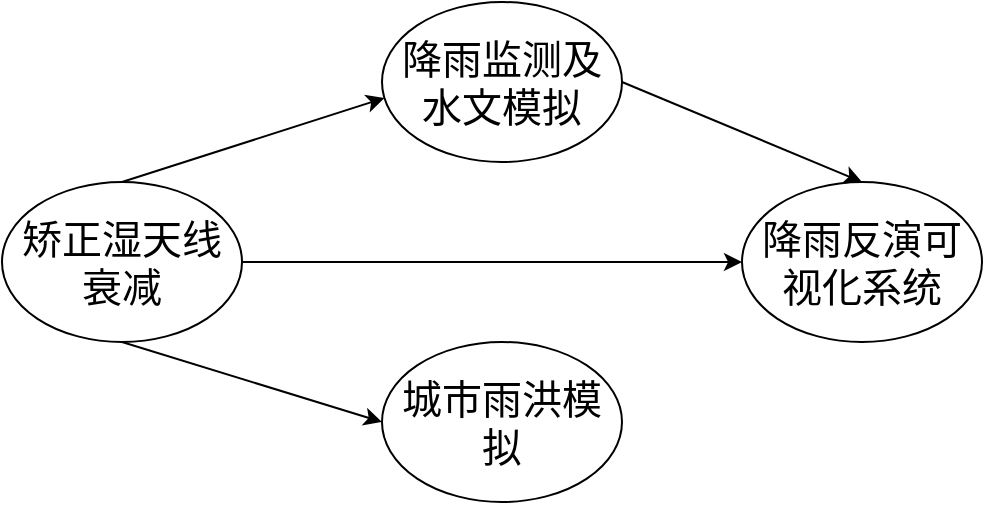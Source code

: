 <mxfile version="24.2.0" type="github">
  <diagram name="第 1 页" id="xNBcopOZVK2eqyNmpa2x">
    <mxGraphModel dx="1036" dy="557" grid="1" gridSize="10" guides="1" tooltips="1" connect="1" arrows="1" fold="1" page="1" pageScale="1" pageWidth="827" pageHeight="1169" math="0" shadow="0">
      <root>
        <mxCell id="0" />
        <mxCell id="1" parent="0" />
        <mxCell id="BxLvIXN99GWHpkUJiORG-1" value="&lt;font style=&quot;font-size: 20px;&quot;&gt;矫正湿天线衰减&lt;/font&gt;" style="ellipse;whiteSpace=wrap;html=1;" vertex="1" parent="1">
          <mxGeometry x="140" y="230" width="120" height="80" as="geometry" />
        </mxCell>
        <mxCell id="BxLvIXN99GWHpkUJiORG-2" value="&lt;font style=&quot;font-size: 20px;&quot;&gt;城市雨洪模拟&lt;/font&gt;" style="ellipse;whiteSpace=wrap;html=1;" vertex="1" parent="1">
          <mxGeometry x="330" y="310" width="120" height="80" as="geometry" />
        </mxCell>
        <mxCell id="BxLvIXN99GWHpkUJiORG-3" value="&lt;font style=&quot;font-size: 20px;&quot;&gt;降雨监测及水文模拟&lt;/font&gt;" style="ellipse;whiteSpace=wrap;html=1;" vertex="1" parent="1">
          <mxGeometry x="330" y="140" width="120" height="80" as="geometry" />
        </mxCell>
        <mxCell id="BxLvIXN99GWHpkUJiORG-4" value="&lt;font style=&quot;font-size: 20px;&quot;&gt;降雨反演可视化系统&lt;/font&gt;" style="ellipse;whiteSpace=wrap;html=1;" vertex="1" parent="1">
          <mxGeometry x="510" y="230" width="120" height="80" as="geometry" />
        </mxCell>
        <mxCell id="BxLvIXN99GWHpkUJiORG-5" value="" style="endArrow=classic;html=1;rounded=0;exitX=0.5;exitY=0;exitDx=0;exitDy=0;entryX=0.01;entryY=0.6;entryDx=0;entryDy=0;entryPerimeter=0;" edge="1" parent="1" source="BxLvIXN99GWHpkUJiORG-1" target="BxLvIXN99GWHpkUJiORG-3">
          <mxGeometry width="50" height="50" relative="1" as="geometry">
            <mxPoint x="390" y="320" as="sourcePoint" />
            <mxPoint x="440" y="270" as="targetPoint" />
          </mxGeometry>
        </mxCell>
        <mxCell id="BxLvIXN99GWHpkUJiORG-6" value="" style="endArrow=classic;html=1;rounded=0;exitX=0.5;exitY=1;exitDx=0;exitDy=0;entryX=0;entryY=0.5;entryDx=0;entryDy=0;" edge="1" parent="1" source="BxLvIXN99GWHpkUJiORG-1" target="BxLvIXN99GWHpkUJiORG-2">
          <mxGeometry width="50" height="50" relative="1" as="geometry">
            <mxPoint x="210" y="240" as="sourcePoint" />
            <mxPoint x="341" y="198" as="targetPoint" />
          </mxGeometry>
        </mxCell>
        <mxCell id="BxLvIXN99GWHpkUJiORG-7" value="" style="endArrow=classic;html=1;rounded=0;exitX=1;exitY=0.5;exitDx=0;exitDy=0;entryX=0.5;entryY=0;entryDx=0;entryDy=0;" edge="1" parent="1" source="BxLvIXN99GWHpkUJiORG-3" target="BxLvIXN99GWHpkUJiORG-4">
          <mxGeometry width="50" height="50" relative="1" as="geometry">
            <mxPoint x="210" y="240" as="sourcePoint" />
            <mxPoint x="341" y="198" as="targetPoint" />
          </mxGeometry>
        </mxCell>
        <mxCell id="BxLvIXN99GWHpkUJiORG-8" value="" style="endArrow=classic;html=1;rounded=0;exitX=1;exitY=0.5;exitDx=0;exitDy=0;entryX=0;entryY=0.5;entryDx=0;entryDy=0;" edge="1" parent="1" source="BxLvIXN99GWHpkUJiORG-1" target="BxLvIXN99GWHpkUJiORG-4">
          <mxGeometry width="50" height="50" relative="1" as="geometry">
            <mxPoint x="100" y="410" as="sourcePoint" />
            <mxPoint x="150" y="360" as="targetPoint" />
          </mxGeometry>
        </mxCell>
      </root>
    </mxGraphModel>
  </diagram>
</mxfile>
